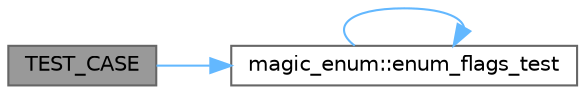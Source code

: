 digraph "TEST_CASE"
{
 // LATEX_PDF_SIZE
  bgcolor="transparent";
  edge [fontname=Helvetica,fontsize=10,labelfontname=Helvetica,labelfontsize=10];
  node [fontname=Helvetica,fontsize=10,shape=box,height=0.2,width=0.4];
  rankdir="LR";
  Node1 [id="Node000001",label="TEST_CASE",height=0.2,width=0.4,color="gray40", fillcolor="grey60", style="filled", fontcolor="black",tooltip=" "];
  Node1 -> Node2 [id="edge1_Node000001_Node000002",color="steelblue1",style="solid",tooltip=" "];
  Node2 [id="Node000002",label="magic_enum::enum_flags_test",height=0.2,width=0.4,color="grey40", fillcolor="white", style="filled",URL="$namespacemagic__enum.html#a5a5edbc4eabe60d02e4c1ea7fdbdd4c1",tooltip=" "];
  Node2 -> Node2 [id="edge2_Node000002_Node000002",color="steelblue1",style="solid",tooltip=" "];
}
